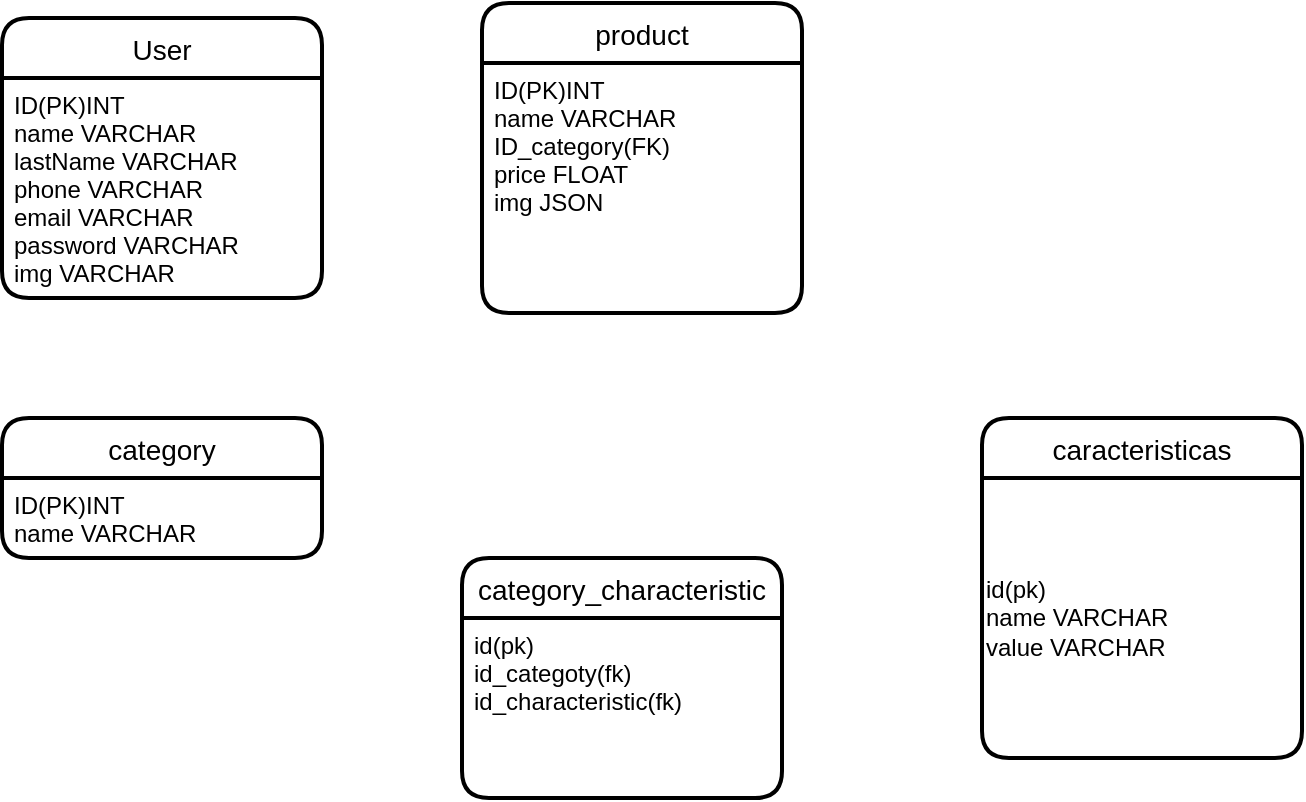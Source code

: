 <mxfile>
    <diagram id="AXt7ZoIOafjHyBUSU1S0" name="Page-1">
        <mxGraphModel dx="988" dy="459" grid="1" gridSize="10" guides="1" tooltips="1" connect="1" arrows="1" fold="1" page="1" pageScale="1" pageWidth="827" pageHeight="1169" math="0" shadow="0">
            <root>
                <mxCell id="0"/>
                <mxCell id="1" parent="0"/>
                <mxCell id="hUSzY4UsVdZUKXyNIxQj-22" value="User" style="swimlane;childLayout=stackLayout;horizontal=1;startSize=30;horizontalStack=0;rounded=1;fontSize=14;fontStyle=0;strokeWidth=2;resizeParent=0;resizeLast=1;shadow=0;dashed=0;align=center;" parent="1" vertex="1">
                    <mxGeometry x="70" y="40" width="160" height="140" as="geometry">
                        <mxRectangle x="70" y="40" width="60" height="30" as="alternateBounds"/>
                    </mxGeometry>
                </mxCell>
                <mxCell id="hUSzY4UsVdZUKXyNIxQj-23" value="ID(PK)INT&#10;name VARCHAR&#10;lastName VARCHAR&#10;phone VARCHAR&#10;email VARCHAR&#10;password VARCHAR&#10;img VARCHAR" style="align=left;strokeColor=none;fillColor=none;spacingLeft=4;fontSize=12;verticalAlign=top;resizable=0;rotatable=0;part=1;" parent="hUSzY4UsVdZUKXyNIxQj-22" vertex="1">
                    <mxGeometry y="30" width="160" height="110" as="geometry"/>
                </mxCell>
                <mxCell id="hUSzY4UsVdZUKXyNIxQj-27" value="product" style="swimlane;childLayout=stackLayout;horizontal=1;startSize=30;horizontalStack=0;rounded=1;fontSize=14;fontStyle=0;strokeWidth=2;resizeParent=0;resizeLast=1;shadow=0;dashed=0;align=center;" parent="1" vertex="1">
                    <mxGeometry x="310" y="32.5" width="160" height="155" as="geometry"/>
                </mxCell>
                <mxCell id="hUSzY4UsVdZUKXyNIxQj-28" value="ID(PK)INT&#10;name VARCHAR&#10;ID_category(FK)&#10;price FLOAT&#10;img JSON&#10;" style="align=left;strokeColor=none;fillColor=none;spacingLeft=4;fontSize=12;verticalAlign=top;resizable=0;rotatable=0;part=1;" parent="hUSzY4UsVdZUKXyNIxQj-27" vertex="1">
                    <mxGeometry y="30" width="160" height="125" as="geometry"/>
                </mxCell>
                <mxCell id="hUSzY4UsVdZUKXyNIxQj-32" style="edgeStyle=orthogonalEdgeStyle;rounded=0;orthogonalLoop=1;jettySize=auto;html=1;exitX=0.5;exitY=1;exitDx=0;exitDy=0;" parent="hUSzY4UsVdZUKXyNIxQj-27" source="hUSzY4UsVdZUKXyNIxQj-28" target="hUSzY4UsVdZUKXyNIxQj-28" edge="1">
                    <mxGeometry relative="1" as="geometry"/>
                </mxCell>
                <mxCell id="hUSzY4UsVdZUKXyNIxQj-29" value="category" style="swimlane;childLayout=stackLayout;horizontal=1;startSize=30;horizontalStack=0;rounded=1;fontSize=14;fontStyle=0;strokeWidth=2;resizeParent=0;resizeLast=1;shadow=0;dashed=0;align=center;" parent="1" vertex="1">
                    <mxGeometry x="70" y="240" width="160" height="70" as="geometry"/>
                </mxCell>
                <mxCell id="hUSzY4UsVdZUKXyNIxQj-30" value="ID(PK)INT&#10;name VARCHAR&#10;" style="align=left;strokeColor=none;fillColor=none;spacingLeft=4;fontSize=12;verticalAlign=top;resizable=0;rotatable=0;part=1;" parent="hUSzY4UsVdZUKXyNIxQj-29" vertex="1">
                    <mxGeometry y="30" width="160" height="40" as="geometry"/>
                </mxCell>
                <mxCell id="hUSzY4UsVdZUKXyNIxQj-34" value="caracteristicas" style="swimlane;childLayout=stackLayout;horizontal=1;startSize=30;horizontalStack=0;rounded=1;fontSize=14;fontStyle=0;strokeWidth=2;resizeParent=0;resizeLast=1;shadow=0;dashed=0;align=center;" parent="1" vertex="1">
                    <mxGeometry x="560" y="240" width="160" height="170" as="geometry"/>
                </mxCell>
                <mxCell id="2" value="id(pk)&lt;br&gt;name VARCHAR&lt;br&gt;value VARCHAR" style="text;html=1;align=left;verticalAlign=middle;resizable=0;points=[];autosize=1;strokeColor=none;" parent="hUSzY4UsVdZUKXyNIxQj-34" vertex="1">
                    <mxGeometry y="30" width="160" height="140" as="geometry"/>
                </mxCell>
                <mxCell id="hUSzY4UsVdZUKXyNIxQj-37" value="category_characteristic" style="swimlane;childLayout=stackLayout;horizontal=1;startSize=30;horizontalStack=0;rounded=1;fontSize=14;fontStyle=0;strokeWidth=2;resizeParent=0;resizeLast=1;shadow=0;dashed=0;align=center;" parent="1" vertex="1">
                    <mxGeometry x="300" y="310" width="160" height="120" as="geometry"/>
                </mxCell>
                <mxCell id="hUSzY4UsVdZUKXyNIxQj-38" value="id(pk)&#10;id_categoty(fk)&#10;id_characteristic(fk)" style="align=left;strokeColor=none;fillColor=none;spacingLeft=4;fontSize=12;verticalAlign=top;resizable=0;rotatable=0;part=1;" parent="hUSzY4UsVdZUKXyNIxQj-37" vertex="1">
                    <mxGeometry y="30" width="160" height="90" as="geometry"/>
                </mxCell>
            </root>
        </mxGraphModel>
    </diagram>
</mxfile>